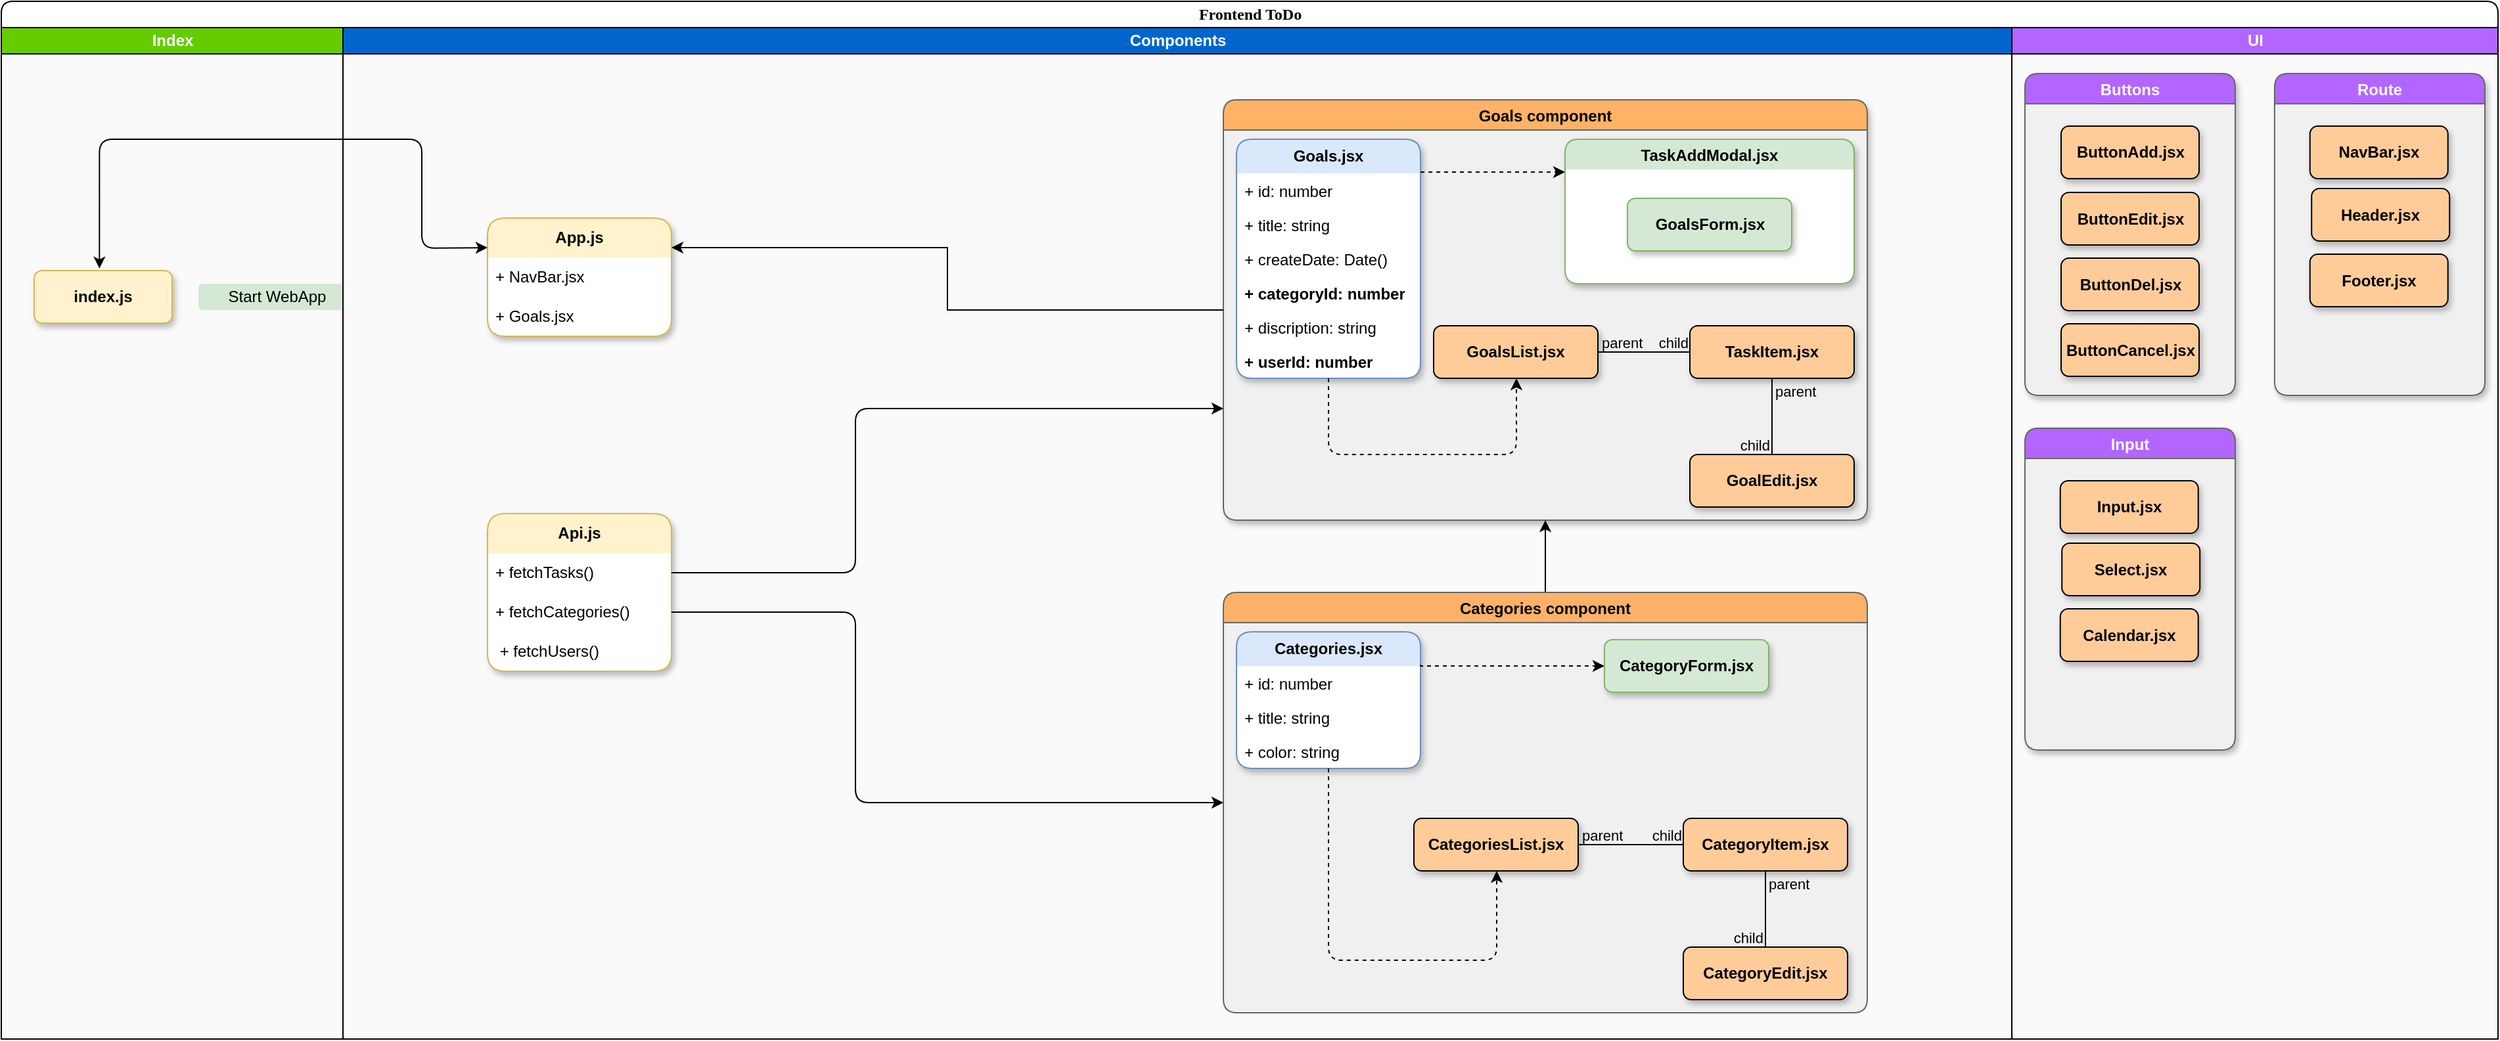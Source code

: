 <mxfile version="22.0.8" type="github">
  <diagram name="Frontend" id="0783ab3e-0a74-02c8-0abd-f7b4e66b4bec">
    <mxGraphModel dx="3217" dy="1240" grid="1" gridSize="10" guides="1" tooltips="1" connect="1" arrows="1" fold="1" page="1" pageScale="1" pageWidth="850" pageHeight="1100" background="none" math="0" shadow="0">
      <root>
        <mxCell id="0" />
        <mxCell id="1" parent="0" />
        <mxCell id="1c1d494c118603dd-1" value="&lt;font color=&quot;#000000&quot;&gt;Frontend ToDo&lt;/font&gt;" style="swimlane;html=1;childLayout=stackLayout;startSize=20;rounded=1;shadow=0;comic=0;labelBackgroundColor=none;strokeWidth=1;fontFamily=Verdana;fontSize=12;align=center;fontColor=#FFFFFF;movable=1;resizable=1;rotatable=1;deletable=1;editable=1;locked=0;connectable=1;" parent="1" vertex="1">
          <mxGeometry x="-770" y="155" width="1900" height="790" as="geometry" />
        </mxCell>
        <mxCell id="z9N5OU5wdCRcN4iYRzZx-178" style="edgeStyle=orthogonalEdgeStyle;rounded=0;orthogonalLoop=1;jettySize=auto;html=1;entryX=0;entryY=0.5;entryDx=0;entryDy=0;movable=1;resizable=1;rotatable=1;deletable=1;editable=1;locked=0;connectable=1;endArrow=none;endFill=0;" parent="1c1d494c118603dd-1" edge="1">
          <mxGeometry relative="1" as="geometry">
            <mxPoint x="130" y="225" as="sourcePoint" />
            <mxPoint x="310" y="225" as="targetPoint" />
          </mxGeometry>
        </mxCell>
        <mxCell id="1c1d494c118603dd-2" value="Index" style="swimlane;html=1;startSize=20;fillColor=#66CC00;fontColor=#FFFFFF;movable=1;resizable=1;rotatable=1;deletable=1;editable=1;locked=0;connectable=1;swimlaneFillColor=#FAFAFA;strokeColor=default;" parent="1c1d494c118603dd-1" vertex="1">
          <mxGeometry y="20" width="260" height="770" as="geometry" />
        </mxCell>
        <mxCell id="Hatcnh2Sir8SRmg99cJd-18" value="index.js" style="rounded=1;whiteSpace=wrap;html=1;fillColor=#fff2cc;strokeColor=#d6b656;fontStyle=1;movable=1;resizable=1;rotatable=1;deletable=1;editable=1;locked=0;connectable=1;shadow=1;startSize=20;swimlaneFillColor=#e8e8e8;" parent="1c1d494c118603dd-2" vertex="1">
          <mxGeometry x="25" y="185" width="105" height="40" as="geometry" />
        </mxCell>
        <mxCell id="z9N5OU5wdCRcN4iYRzZx-179" value="Start WebApp" style="text;html=1;strokeColor=none;fillColor=#d5e8d4;align=center;verticalAlign=middle;whiteSpace=wrap;rounded=1;movable=1;resizable=1;rotatable=1;deletable=1;editable=1;locked=0;connectable=1;" parent="1c1d494c118603dd-2" vertex="1">
          <mxGeometry x="150" y="195" width="120" height="20" as="geometry" />
        </mxCell>
        <mxCell id="z9N5OU5wdCRcN4iYRzZx-175" style="edgeStyle=orthogonalEdgeStyle;rounded=1;orthogonalLoop=1;jettySize=auto;html=1;entryX=0.473;entryY=-0.04;entryDx=0;entryDy=0;entryPerimeter=0;movable=1;resizable=1;rotatable=1;deletable=1;editable=1;locked=0;connectable=1;" parent="1c1d494c118603dd-1" edge="1">
          <mxGeometry relative="1" as="geometry">
            <mxPoint x="74.665" y="203.4" as="targetPoint" />
            <Array as="points">
              <mxPoint x="230" y="105" />
              <mxPoint x="75" y="105" />
            </Array>
            <mxPoint x="260" y="105" as="sourcePoint" />
          </mxGeometry>
        </mxCell>
        <mxCell id="1c1d494c118603dd-3" value="&lt;font&gt;Components&lt;/font&gt;" style="swimlane;html=1;startSize=20;overflow=visible;fillStyle=auto;separatorColor=#F5F5F5;gradientColor=none;swimlaneFillColor=#FAFAFA;fontColor=#FFFFFF;fillColor=#0066CC;rounded=0;movable=1;resizable=1;rotatable=1;deletable=1;editable=1;locked=0;connectable=1;strokeColor=default;" parent="1c1d494c118603dd-1" vertex="1">
          <mxGeometry x="260" y="20" width="1270" height="770" as="geometry">
            <mxRectangle x="260" y="20" width="40" height="970" as="alternateBounds" />
          </mxGeometry>
        </mxCell>
        <mxCell id="A1BnjpYrMNNQiAo5bSDg-52" value="Goals component" style="swimlane;rounded=1;fillColor=#FFB366;fontColor=#000000;strokeColor=#666666;fillStyle=solid;swimlaneFillColor=#F0F0F0;movable=1;resizable=1;rotatable=1;deletable=1;editable=1;locked=0;connectable=1;shadow=1;" parent="1c1d494c118603dd-3" vertex="1">
          <mxGeometry x="670" y="55" width="490" height="320" as="geometry">
            <mxRectangle x="640" y="580" width="160" height="30" as="alternateBounds" />
          </mxGeometry>
        </mxCell>
        <mxCell id="A1BnjpYrMNNQiAo5bSDg-56" value="GoalsList.jsx" style="rounded=1;whiteSpace=wrap;html=1;fillColor=#FFCC99;fontStyle=1;movable=1;resizable=1;rotatable=1;deletable=1;editable=1;locked=0;connectable=1;shadow=1;" parent="A1BnjpYrMNNQiAo5bSDg-52" vertex="1">
          <mxGeometry x="160" y="172" width="125" height="40" as="geometry" />
        </mxCell>
        <mxCell id="A1BnjpYrMNNQiAo5bSDg-57" value="TaskItem.jsx" style="rounded=1;whiteSpace=wrap;html=1;fillColor=#FFCC99;fontStyle=1;movable=1;resizable=1;rotatable=1;deletable=1;editable=1;locked=0;connectable=1;shadow=1;" parent="A1BnjpYrMNNQiAo5bSDg-52" vertex="1">
          <mxGeometry x="355" y="172" width="125" height="40" as="geometry" />
        </mxCell>
        <mxCell id="A1BnjpYrMNNQiAo5bSDg-64" value="Goals.jsx" style="swimlane;fontStyle=1;childLayout=stackLayout;horizontal=1;startSize=26;fillColor=#dae8fc;horizontalStack=0;resizeParent=1;resizeParentMax=0;resizeLast=0;collapsible=1;marginBottom=0;whiteSpace=wrap;html=1;strokeColor=#6c8ebf;rounded=1;swimlaneFillColor=default;aspect=fixed;labelBorderColor=none;swimlaneLine=0;shadow=1;glass=0;movable=1;resizable=1;rotatable=1;deletable=1;editable=1;locked=0;connectable=1;" parent="A1BnjpYrMNNQiAo5bSDg-52" vertex="1">
          <mxGeometry x="10" y="30" width="140" height="182" as="geometry">
            <mxRectangle x="33" y="40" width="105" height="30" as="alternateBounds" />
          </mxGeometry>
        </mxCell>
        <mxCell id="A1BnjpYrMNNQiAo5bSDg-65" value="+ id: number" style="text;strokeColor=none;fillColor=none;align=left;verticalAlign=top;spacingLeft=4;spacingRight=4;overflow=hidden;rotatable=1;points=[[0,0.5],[1,0.5]];portConstraint=eastwest;whiteSpace=wrap;html=1;movable=1;resizable=1;deletable=1;editable=1;locked=0;connectable=1;" parent="A1BnjpYrMNNQiAo5bSDg-64" vertex="1">
          <mxGeometry y="26" width="140" height="26" as="geometry" />
        </mxCell>
        <mxCell id="A1BnjpYrMNNQiAo5bSDg-93" style="edgeStyle=orthogonalEdgeStyle;rounded=0;orthogonalLoop=1;jettySize=auto;html=1;dashed=1;movable=1;resizable=1;rotatable=1;deletable=1;editable=1;locked=0;connectable=1;" parent="A1BnjpYrMNNQiAo5bSDg-64" edge="1">
          <mxGeometry relative="1" as="geometry">
            <mxPoint x="250" y="25" as="targetPoint" />
            <mxPoint x="140" y="25" as="sourcePoint" />
          </mxGeometry>
        </mxCell>
        <mxCell id="A1BnjpYrMNNQiAo5bSDg-66" value="+ title: string" style="text;strokeColor=none;fillColor=none;align=left;verticalAlign=top;spacingLeft=4;spacingRight=4;overflow=hidden;rotatable=1;points=[[0,0.5],[1,0.5]];portConstraint=eastwest;whiteSpace=wrap;html=1;movable=1;resizable=1;deletable=1;editable=1;locked=0;connectable=1;" parent="A1BnjpYrMNNQiAo5bSDg-64" vertex="1">
          <mxGeometry y="52" width="140" height="26" as="geometry" />
        </mxCell>
        <mxCell id="A1BnjpYrMNNQiAo5bSDg-67" value="+ createDate: Date()" style="text;strokeColor=none;fillColor=none;align=left;verticalAlign=top;spacingLeft=4;spacingRight=4;overflow=hidden;rotatable=1;points=[[0,0.5],[1,0.5]];portConstraint=eastwest;whiteSpace=wrap;html=1;movable=1;resizable=1;deletable=1;editable=1;locked=0;connectable=1;" parent="A1BnjpYrMNNQiAo5bSDg-64" vertex="1">
          <mxGeometry y="78" width="140" height="26" as="geometry" />
        </mxCell>
        <mxCell id="A1BnjpYrMNNQiAo5bSDg-68" value="+ categoryId: number" style="text;strokeColor=none;fillColor=none;align=left;verticalAlign=top;spacingLeft=4;spacingRight=4;overflow=hidden;rotatable=1;points=[[0,0.5],[1,0.5]];portConstraint=eastwest;whiteSpace=wrap;html=1;fontStyle=1;movable=1;resizable=1;deletable=1;editable=1;locked=0;connectable=1;" parent="A1BnjpYrMNNQiAo5bSDg-64" vertex="1">
          <mxGeometry y="104" width="140" height="26" as="geometry" />
        </mxCell>
        <mxCell id="A1BnjpYrMNNQiAo5bSDg-69" value="+ discription: string" style="text;strokeColor=none;fillColor=none;align=left;verticalAlign=top;spacingLeft=4;spacingRight=4;overflow=hidden;rotatable=1;points=[[0,0.5],[1,0.5]];portConstraint=eastwest;whiteSpace=wrap;html=1;movable=1;resizable=1;deletable=1;editable=1;locked=0;connectable=1;" parent="A1BnjpYrMNNQiAo5bSDg-64" vertex="1">
          <mxGeometry y="130" width="140" height="26" as="geometry" />
        </mxCell>
        <mxCell id="A1BnjpYrMNNQiAo5bSDg-71" value="+ userId: number" style="text;strokeColor=none;fillColor=none;align=left;verticalAlign=top;spacingLeft=4;spacingRight=4;overflow=hidden;rotatable=1;points=[[0,0.5],[1,0.5]];portConstraint=eastwest;whiteSpace=wrap;html=1;fontStyle=1;movable=1;resizable=1;deletable=1;editable=1;locked=0;connectable=1;" parent="A1BnjpYrMNNQiAo5bSDg-64" vertex="1">
          <mxGeometry y="156" width="140" height="26" as="geometry" />
        </mxCell>
        <mxCell id="A1BnjpYrMNNQiAo5bSDg-72" value="TaskAddModal.jsx" style="swimlane;fillColor=#d5e8d4;strokeColor=#82b366;rounded=1;swimlaneFillColor=default;shadow=1;swimlaneLine=0;movable=1;resizable=1;rotatable=1;deletable=1;editable=1;locked=0;connectable=1;" parent="A1BnjpYrMNNQiAo5bSDg-52" vertex="1">
          <mxGeometry x="260" y="30" width="220" height="110" as="geometry" />
        </mxCell>
        <mxCell id="A1BnjpYrMNNQiAo5bSDg-73" value="GoalsForm.jsx" style="rounded=1;whiteSpace=wrap;html=1;fillColor=#d5e8d4;strokeColor=#82b366;fontStyle=1;movable=1;resizable=1;rotatable=1;deletable=1;editable=1;locked=0;connectable=1;shadow=1;" parent="A1BnjpYrMNNQiAo5bSDg-72" vertex="1">
          <mxGeometry x="47.5" y="45" width="125" height="40" as="geometry" />
        </mxCell>
        <mxCell id="A1BnjpYrMNNQiAo5bSDg-97" value="GoalEdit.jsx" style="rounded=1;whiteSpace=wrap;html=1;fillColor=#FFCC99;fontStyle=1;movable=1;resizable=1;rotatable=1;deletable=1;editable=1;locked=0;connectable=1;shadow=1;" parent="A1BnjpYrMNNQiAo5bSDg-52" vertex="1">
          <mxGeometry x="355" y="270" width="125" height="40" as="geometry" />
        </mxCell>
        <mxCell id="A1BnjpYrMNNQiAo5bSDg-98" value="" style="endArrow=none;html=1;edgeStyle=orthogonalEdgeStyle;rounded=0;exitX=1;exitY=0.5;exitDx=0;exitDy=0;movable=1;resizable=1;rotatable=1;deletable=1;editable=1;locked=0;connectable=1;" parent="A1BnjpYrMNNQiAo5bSDg-52" source="A1BnjpYrMNNQiAo5bSDg-56" target="A1BnjpYrMNNQiAo5bSDg-57" edge="1">
          <mxGeometry relative="1" as="geometry">
            <mxPoint x="280" y="240" as="sourcePoint" />
            <mxPoint x="440" y="240" as="targetPoint" />
          </mxGeometry>
        </mxCell>
        <mxCell id="A1BnjpYrMNNQiAo5bSDg-99" value="parent" style="edgeLabel;resizable=1;html=1;align=left;verticalAlign=bottom;labelBackgroundColor=none;movable=1;rotatable=1;deletable=1;editable=1;locked=0;connectable=1;" parent="A1BnjpYrMNNQiAo5bSDg-98" connectable="0" vertex="1">
          <mxGeometry x="-1" relative="1" as="geometry">
            <mxPoint x="1" y="1" as="offset" />
          </mxGeometry>
        </mxCell>
        <mxCell id="A1BnjpYrMNNQiAo5bSDg-100" value="child" style="edgeLabel;resizable=1;html=1;align=right;verticalAlign=bottom;labelBackgroundColor=none;movable=1;rotatable=1;deletable=1;editable=1;locked=0;connectable=1;" parent="A1BnjpYrMNNQiAo5bSDg-98" connectable="0" vertex="1">
          <mxGeometry x="1" relative="1" as="geometry">
            <mxPoint x="-1" y="1" as="offset" />
          </mxGeometry>
        </mxCell>
        <mxCell id="A1BnjpYrMNNQiAo5bSDg-101" value="" style="endArrow=none;html=1;edgeStyle=orthogonalEdgeStyle;rounded=0;entryX=0.5;entryY=0;entryDx=0;entryDy=0;exitX=0.5;exitY=1;exitDx=0;exitDy=0;movable=1;resizable=1;rotatable=1;deletable=1;editable=1;locked=0;connectable=1;" parent="A1BnjpYrMNNQiAo5bSDg-52" source="A1BnjpYrMNNQiAo5bSDg-57" target="A1BnjpYrMNNQiAo5bSDg-97" edge="1">
          <mxGeometry relative="1" as="geometry">
            <mxPoint x="230" y="260" as="sourcePoint" />
            <mxPoint x="390" y="260" as="targetPoint" />
          </mxGeometry>
        </mxCell>
        <mxCell id="A1BnjpYrMNNQiAo5bSDg-102" value="parent" style="edgeLabel;resizable=1;html=1;align=left;verticalAlign=bottom;labelBackgroundColor=none;movable=1;rotatable=1;deletable=1;editable=1;locked=0;connectable=1;" parent="A1BnjpYrMNNQiAo5bSDg-101" connectable="0" vertex="1">
          <mxGeometry x="-1" relative="1" as="geometry">
            <mxPoint y="18" as="offset" />
          </mxGeometry>
        </mxCell>
        <mxCell id="A1BnjpYrMNNQiAo5bSDg-103" value="child" style="edgeLabel;resizable=1;html=1;align=right;verticalAlign=bottom;labelBackgroundColor=none;movable=1;rotatable=1;deletable=1;editable=1;locked=0;connectable=1;" parent="A1BnjpYrMNNQiAo5bSDg-101" connectable="0" vertex="1">
          <mxGeometry x="1" relative="1" as="geometry">
            <mxPoint x="-1" y="1" as="offset" />
          </mxGeometry>
        </mxCell>
        <mxCell id="z9N5OU5wdCRcN4iYRzZx-12" style="edgeStyle=orthogonalEdgeStyle;rounded=1;orthogonalLoop=1;jettySize=auto;html=1;dashed=1;exitX=0.5;exitY=1;exitDx=0;exitDy=0;entryX=0.5;entryY=1;entryDx=0;entryDy=0;movable=1;resizable=1;rotatable=1;deletable=1;editable=1;locked=0;connectable=1;" parent="A1BnjpYrMNNQiAo5bSDg-52" source="A1BnjpYrMNNQiAo5bSDg-64" target="A1BnjpYrMNNQiAo5bSDg-56" edge="1">
          <mxGeometry relative="1" as="geometry">
            <mxPoint x="240" y="250" as="targetPoint" />
            <mxPoint x="90" y="250" as="sourcePoint" />
            <Array as="points">
              <mxPoint x="80" y="270" />
              <mxPoint x="223" y="270" />
              <mxPoint x="223" y="212" />
            </Array>
          </mxGeometry>
        </mxCell>
        <mxCell id="z9N5OU5wdCRcN4iYRzZx-39" style="edgeStyle=orthogonalEdgeStyle;rounded=0;orthogonalLoop=1;jettySize=auto;html=1;entryX=0.5;entryY=1;entryDx=0;entryDy=0;movable=1;resizable=1;rotatable=1;deletable=1;editable=1;locked=0;connectable=1;" parent="1c1d494c118603dd-3" source="z9N5OU5wdCRcN4iYRzZx-14" target="A1BnjpYrMNNQiAo5bSDg-52" edge="1">
          <mxGeometry relative="1" as="geometry" />
        </mxCell>
        <mxCell id="z9N5OU5wdCRcN4iYRzZx-14" value="Categories component" style="swimlane;rounded=1;fillColor=#fbb268;fontColor=#000000;strokeColor=#666666;fillStyle=solid;swimlaneFillColor=#F0F0F0;movable=1;resizable=1;rotatable=1;deletable=1;editable=1;locked=0;connectable=1;" parent="1c1d494c118603dd-3" vertex="1">
          <mxGeometry x="670" y="430" width="490" height="320" as="geometry">
            <mxRectangle x="640" y="580" width="160" height="30" as="alternateBounds" />
          </mxGeometry>
        </mxCell>
        <mxCell id="z9N5OU5wdCRcN4iYRzZx-16" value="CategoriesList.jsx" style="rounded=1;whiteSpace=wrap;html=1;fillColor=#FFCC99;fontStyle=1;movable=1;resizable=1;rotatable=1;deletable=1;editable=1;locked=0;connectable=1;shadow=1;" parent="z9N5OU5wdCRcN4iYRzZx-14" vertex="1">
          <mxGeometry x="145" y="172" width="125" height="40" as="geometry" />
        </mxCell>
        <mxCell id="z9N5OU5wdCRcN4iYRzZx-17" value="CategoryItem.jsx" style="rounded=1;whiteSpace=wrap;html=1;fillColor=#FFCC99;fontStyle=1;movable=1;resizable=1;rotatable=1;deletable=1;editable=1;locked=0;connectable=1;shadow=1;" parent="z9N5OU5wdCRcN4iYRzZx-14" vertex="1">
          <mxGeometry x="350" y="172" width="125" height="40" as="geometry" />
        </mxCell>
        <mxCell id="z9N5OU5wdCRcN4iYRzZx-18" value="Categories.jsx" style="swimlane;fontStyle=1;childLayout=stackLayout;horizontal=1;startSize=26;fillColor=#dae8fc;horizontalStack=0;resizeParent=1;resizeParentMax=0;resizeLast=0;collapsible=1;marginBottom=0;whiteSpace=wrap;html=1;strokeColor=#6c8ebf;rounded=1;swimlaneFillColor=default;aspect=fixed;labelBorderColor=none;swimlaneLine=0;shadow=1;glass=0;movable=1;resizable=1;rotatable=1;deletable=1;editable=1;locked=0;connectable=1;" parent="z9N5OU5wdCRcN4iYRzZx-14" vertex="1">
          <mxGeometry x="10" y="30" width="140" height="104" as="geometry">
            <mxRectangle x="33" y="40" width="105" height="30" as="alternateBounds" />
          </mxGeometry>
        </mxCell>
        <mxCell id="z9N5OU5wdCRcN4iYRzZx-19" value="+ id: number" style="text;strokeColor=none;fillColor=none;align=left;verticalAlign=top;spacingLeft=4;spacingRight=4;overflow=hidden;rotatable=1;points=[[0,0.5],[1,0.5]];portConstraint=eastwest;whiteSpace=wrap;html=1;movable=1;resizable=1;deletable=1;editable=1;locked=0;connectable=1;" parent="z9N5OU5wdCRcN4iYRzZx-18" vertex="1">
          <mxGeometry y="26" width="140" height="26" as="geometry" />
        </mxCell>
        <mxCell id="z9N5OU5wdCRcN4iYRzZx-20" style="edgeStyle=orthogonalEdgeStyle;rounded=0;orthogonalLoop=1;jettySize=auto;html=1;dashed=1;movable=1;resizable=1;rotatable=1;deletable=1;editable=1;locked=0;connectable=1;" parent="z9N5OU5wdCRcN4iYRzZx-18" edge="1">
          <mxGeometry relative="1" as="geometry">
            <mxPoint x="280" y="26" as="targetPoint" />
            <mxPoint x="140" y="25" as="sourcePoint" />
            <Array as="points">
              <mxPoint x="140" y="26" />
            </Array>
          </mxGeometry>
        </mxCell>
        <mxCell id="z9N5OU5wdCRcN4iYRzZx-21" value="+ title: string" style="text;strokeColor=none;fillColor=none;align=left;verticalAlign=top;spacingLeft=4;spacingRight=4;overflow=hidden;rotatable=1;points=[[0,0.5],[1,0.5]];portConstraint=eastwest;whiteSpace=wrap;html=1;movable=1;resizable=1;deletable=1;editable=1;locked=0;connectable=1;" parent="z9N5OU5wdCRcN4iYRzZx-18" vertex="1">
          <mxGeometry y="52" width="140" height="26" as="geometry" />
        </mxCell>
        <mxCell id="z9N5OU5wdCRcN4iYRzZx-22" value="+ color: string" style="text;strokeColor=none;fillColor=none;align=left;verticalAlign=top;spacingLeft=4;spacingRight=4;overflow=hidden;rotatable=1;points=[[0,0.5],[1,0.5]];portConstraint=eastwest;whiteSpace=wrap;html=1;movable=1;resizable=1;deletable=1;editable=1;locked=0;connectable=1;" parent="z9N5OU5wdCRcN4iYRzZx-18" vertex="1">
          <mxGeometry y="78" width="140" height="26" as="geometry" />
        </mxCell>
        <mxCell id="z9N5OU5wdCRcN4iYRzZx-28" value="CategoryEdit.jsx" style="rounded=1;whiteSpace=wrap;html=1;fillColor=#FFCC99;fontStyle=1;movable=1;resizable=1;rotatable=1;deletable=1;editable=1;locked=0;connectable=1;shadow=1;" parent="z9N5OU5wdCRcN4iYRzZx-14" vertex="1">
          <mxGeometry x="350" y="270" width="125" height="40" as="geometry" />
        </mxCell>
        <mxCell id="z9N5OU5wdCRcN4iYRzZx-29" value="" style="endArrow=none;html=1;edgeStyle=orthogonalEdgeStyle;rounded=0;exitX=1;exitY=0.5;exitDx=0;exitDy=0;movable=1;resizable=1;rotatable=1;deletable=1;editable=1;locked=0;connectable=1;" parent="z9N5OU5wdCRcN4iYRzZx-14" source="z9N5OU5wdCRcN4iYRzZx-16" target="z9N5OU5wdCRcN4iYRzZx-17" edge="1">
          <mxGeometry relative="1" as="geometry">
            <mxPoint x="280" y="240" as="sourcePoint" />
            <mxPoint x="440" y="240" as="targetPoint" />
          </mxGeometry>
        </mxCell>
        <mxCell id="z9N5OU5wdCRcN4iYRzZx-30" value="parent" style="edgeLabel;resizable=1;html=1;align=left;verticalAlign=bottom;labelBackgroundColor=none;movable=1;rotatable=1;deletable=1;editable=1;locked=0;connectable=1;" parent="z9N5OU5wdCRcN4iYRzZx-29" connectable="0" vertex="1">
          <mxGeometry x="-1" relative="1" as="geometry">
            <mxPoint x="1" y="1" as="offset" />
          </mxGeometry>
        </mxCell>
        <mxCell id="z9N5OU5wdCRcN4iYRzZx-31" value="child" style="edgeLabel;resizable=1;html=1;align=right;verticalAlign=bottom;labelBackgroundColor=none;movable=1;rotatable=1;deletable=1;editable=1;locked=0;connectable=1;" parent="z9N5OU5wdCRcN4iYRzZx-29" connectable="0" vertex="1">
          <mxGeometry x="1" relative="1" as="geometry">
            <mxPoint x="-1" y="1" as="offset" />
          </mxGeometry>
        </mxCell>
        <mxCell id="z9N5OU5wdCRcN4iYRzZx-32" value="" style="endArrow=none;html=1;edgeStyle=orthogonalEdgeStyle;rounded=0;entryX=0.5;entryY=0;entryDx=0;entryDy=0;exitX=0.5;exitY=1;exitDx=0;exitDy=0;movable=1;resizable=1;rotatable=1;deletable=1;editable=1;locked=0;connectable=1;" parent="z9N5OU5wdCRcN4iYRzZx-14" source="z9N5OU5wdCRcN4iYRzZx-17" target="z9N5OU5wdCRcN4iYRzZx-28" edge="1">
          <mxGeometry relative="1" as="geometry">
            <mxPoint x="230" y="260" as="sourcePoint" />
            <mxPoint x="390" y="260" as="targetPoint" />
          </mxGeometry>
        </mxCell>
        <mxCell id="z9N5OU5wdCRcN4iYRzZx-33" value="parent" style="edgeLabel;resizable=1;html=1;align=left;verticalAlign=bottom;labelBackgroundColor=none;movable=1;rotatable=1;deletable=1;editable=1;locked=0;connectable=1;" parent="z9N5OU5wdCRcN4iYRzZx-32" connectable="0" vertex="1">
          <mxGeometry x="-1" relative="1" as="geometry">
            <mxPoint y="18" as="offset" />
          </mxGeometry>
        </mxCell>
        <mxCell id="z9N5OU5wdCRcN4iYRzZx-34" value="child" style="edgeLabel;resizable=1;html=1;align=right;verticalAlign=bottom;labelBackgroundColor=none;movable=1;rotatable=1;deletable=1;editable=1;locked=0;connectable=1;" parent="z9N5OU5wdCRcN4iYRzZx-32" connectable="0" vertex="1">
          <mxGeometry x="1" relative="1" as="geometry">
            <mxPoint x="-1" y="1" as="offset" />
          </mxGeometry>
        </mxCell>
        <mxCell id="z9N5OU5wdCRcN4iYRzZx-35" style="edgeStyle=orthogonalEdgeStyle;rounded=1;orthogonalLoop=1;jettySize=auto;html=1;dashed=1;exitX=0.5;exitY=1;exitDx=0;exitDy=0;entryX=0.5;entryY=1;entryDx=0;entryDy=0;movable=1;resizable=1;rotatable=1;deletable=1;editable=1;locked=0;connectable=1;" parent="z9N5OU5wdCRcN4iYRzZx-14" source="z9N5OU5wdCRcN4iYRzZx-18" target="z9N5OU5wdCRcN4iYRzZx-16" edge="1">
          <mxGeometry relative="1" as="geometry">
            <mxPoint x="240" y="250" as="targetPoint" />
            <mxPoint x="90" y="250" as="sourcePoint" />
            <Array as="points">
              <mxPoint x="80" y="280" />
              <mxPoint x="208" y="280" />
              <mxPoint x="208" y="212" />
            </Array>
          </mxGeometry>
        </mxCell>
        <mxCell id="z9N5OU5wdCRcN4iYRzZx-27" value="CategoryForm.jsx" style="rounded=1;whiteSpace=wrap;html=1;fillColor=#d5e8d4;strokeColor=#82b366;fontStyle=1;movable=1;resizable=1;rotatable=1;deletable=1;editable=1;locked=0;connectable=1;shadow=1;" parent="z9N5OU5wdCRcN4iYRzZx-14" vertex="1">
          <mxGeometry x="290" y="36" width="125" height="40" as="geometry" />
        </mxCell>
        <mxCell id="z9N5OU5wdCRcN4iYRzZx-182" value="Api.js" style="swimlane;fontStyle=1;childLayout=stackLayout;horizontal=1;startSize=30;horizontalStack=0;resizeParent=1;resizeParentMax=0;resizeLast=0;collapsible=1;marginBottom=0;whiteSpace=wrap;html=1;rounded=1;fillColor=#fff2cc;strokeColor=#d6b656;swimlaneLine=0;shadow=1;fillStyle=auto;swimlaneFillColor=default;movable=1;resizable=1;rotatable=1;deletable=1;editable=1;locked=0;connectable=1;" parent="1c1d494c118603dd-3" vertex="1">
          <mxGeometry x="110" y="370" width="140" height="120" as="geometry" />
        </mxCell>
        <mxCell id="z9N5OU5wdCRcN4iYRzZx-183" value="+ fetchTasks()" style="text;strokeColor=none;fillColor=none;align=left;verticalAlign=middle;spacingLeft=4;spacingRight=4;overflow=hidden;points=[[0,0.5],[1,0.5]];portConstraint=eastwest;rotatable=1;whiteSpace=wrap;html=1;movable=1;resizable=1;deletable=1;editable=1;locked=0;connectable=1;dashed=1;dashPattern=1 1;perimeterSpacing=0;strokeWidth=1;" parent="z9N5OU5wdCRcN4iYRzZx-182" vertex="1">
          <mxGeometry y="30" width="140" height="30" as="geometry" />
        </mxCell>
        <mxCell id="z9N5OU5wdCRcN4iYRzZx-184" value="+ fetchCategories()" style="text;strokeColor=none;fillColor=none;align=left;verticalAlign=middle;spacingLeft=4;spacingRight=4;overflow=hidden;points=[[0,0.5],[1,0.5]];portConstraint=eastwest;rotatable=1;whiteSpace=wrap;html=1;movable=1;resizable=1;deletable=1;editable=1;locked=0;connectable=1;" parent="z9N5OU5wdCRcN4iYRzZx-182" vertex="1">
          <mxGeometry y="60" width="140" height="30" as="geometry" />
        </mxCell>
        <mxCell id="z9N5OU5wdCRcN4iYRzZx-185" value="&amp;nbsp;+ fetchUsers()" style="text;strokeColor=none;fillColor=none;align=left;verticalAlign=middle;spacingLeft=4;spacingRight=4;overflow=hidden;points=[[0,0.5],[1,0.5]];portConstraint=eastwest;rotatable=1;whiteSpace=wrap;html=1;movable=1;resizable=1;deletable=1;editable=1;locked=0;connectable=1;" parent="z9N5OU5wdCRcN4iYRzZx-182" vertex="1">
          <mxGeometry y="90" width="140" height="30" as="geometry" />
        </mxCell>
        <mxCell id="z9N5OU5wdCRcN4iYRzZx-186" style="edgeStyle=orthogonalEdgeStyle;rounded=1;orthogonalLoop=1;jettySize=auto;html=1;movable=1;resizable=1;rotatable=1;deletable=1;editable=1;locked=0;connectable=1;" parent="1c1d494c118603dd-3" source="z9N5OU5wdCRcN4iYRzZx-183" edge="1">
          <mxGeometry relative="1" as="geometry">
            <Array as="points">
              <mxPoint x="390" y="415" />
              <mxPoint x="390" y="290" />
              <mxPoint x="660" y="290" />
            </Array>
            <mxPoint x="670" y="290" as="targetPoint" />
          </mxGeometry>
        </mxCell>
        <mxCell id="z9N5OU5wdCRcN4iYRzZx-187" style="edgeStyle=orthogonalEdgeStyle;rounded=1;orthogonalLoop=1;jettySize=auto;html=1;entryX=0;entryY=0.5;entryDx=0;entryDy=0;movable=1;resizable=1;rotatable=1;deletable=1;editable=1;locked=0;connectable=1;" parent="1c1d494c118603dd-3" source="z9N5OU5wdCRcN4iYRzZx-184" target="z9N5OU5wdCRcN4iYRzZx-14" edge="1">
          <mxGeometry relative="1" as="geometry">
            <Array as="points">
              <mxPoint x="390" y="445" />
              <mxPoint x="390" y="590" />
            </Array>
          </mxGeometry>
        </mxCell>
        <mxCell id="z9N5OU5wdCRcN4iYRzZx-63" value="App.js" style="swimlane;fontStyle=1;childLayout=stackLayout;horizontal=1;startSize=30;horizontalStack=0;resizeParent=1;resizeParentMax=0;resizeLast=0;collapsible=1;marginBottom=0;whiteSpace=wrap;html=1;rounded=1;fillColor=#fff2cc;strokeColor=#d6b656;swimlaneLine=0;shadow=1;fillStyle=auto;swimlaneFillColor=default;movable=1;resizable=1;rotatable=1;deletable=1;editable=1;locked=0;connectable=1;" parent="1c1d494c118603dd-3" vertex="1">
          <mxGeometry x="110" y="145" width="140" height="90" as="geometry" />
        </mxCell>
        <mxCell id="z9N5OU5wdCRcN4iYRzZx-65" value="+ NavBar.jsx" style="text;strokeColor=none;fillColor=none;align=left;verticalAlign=middle;spacingLeft=4;spacingRight=4;overflow=hidden;points=[[0,0.5],[1,0.5]];portConstraint=eastwest;rotatable=1;whiteSpace=wrap;html=1;movable=1;resizable=1;deletable=1;editable=1;locked=0;connectable=1;" parent="z9N5OU5wdCRcN4iYRzZx-63" vertex="1">
          <mxGeometry y="30" width="140" height="30" as="geometry" />
        </mxCell>
        <mxCell id="z9N5OU5wdCRcN4iYRzZx-66" value="+ Goals.jsx" style="text;strokeColor=none;fillColor=none;align=left;verticalAlign=middle;spacingLeft=4;spacingRight=4;overflow=hidden;points=[[0,0.5],[1,0.5]];portConstraint=eastwest;rotatable=1;whiteSpace=wrap;html=1;movable=1;resizable=1;deletable=1;editable=1;locked=0;connectable=1;" parent="z9N5OU5wdCRcN4iYRzZx-63" vertex="1">
          <mxGeometry y="60" width="140" height="30" as="geometry" />
        </mxCell>
        <mxCell id="z9N5OU5wdCRcN4iYRzZx-180" style="edgeStyle=orthogonalEdgeStyle;rounded=0;orthogonalLoop=1;jettySize=auto;html=1;entryX=1;entryY=0.25;entryDx=0;entryDy=0;movable=1;resizable=1;rotatable=1;deletable=1;editable=1;locked=0;connectable=1;" parent="1c1d494c118603dd-3" source="A1BnjpYrMNNQiAo5bSDg-52" target="z9N5OU5wdCRcN4iYRzZx-63" edge="1">
          <mxGeometry relative="1" as="geometry" />
        </mxCell>
        <mxCell id="JMq8JvbLwH_0s2N4-BDd-1" value="" style="endArrow=classic;html=1;rounded=0;" edge="1" parent="1c1d494c118603dd-3">
          <mxGeometry width="50" height="50" relative="1" as="geometry">
            <mxPoint x="110" y="70" as="sourcePoint" />
            <mxPoint x="110" y="70" as="targetPoint" />
          </mxGeometry>
        </mxCell>
        <mxCell id="JMq8JvbLwH_0s2N4-BDd-2" value="" style="endArrow=classic;html=1;rounded=1;entryX=0;entryY=0.25;entryDx=0;entryDy=0;" edge="1" parent="1c1d494c118603dd-3" target="z9N5OU5wdCRcN4iYRzZx-63">
          <mxGeometry width="50" height="50" relative="1" as="geometry">
            <mxPoint y="85" as="sourcePoint" />
            <mxPoint x="60" y="195" as="targetPoint" />
            <Array as="points">
              <mxPoint x="60" y="85" />
              <mxPoint x="60" y="168" />
            </Array>
          </mxGeometry>
        </mxCell>
        <mxCell id="1c1d494c118603dd-4" value="UI" style="swimlane;html=1;startSize=20;fillColor=#B266FF;strokeColor=default;fontColor=#FFFFFF;noLabel=0;portConstraintRotation=0;portConstraint=none;pointerEvents=1;editable=1;movable=1;resizable=1;rotatable=1;deletable=1;locked=0;connectable=1;metaEdit=0;fixDash=0;snapToPoint=0;swimlaneFillColor=#FAFAFA;" parent="1c1d494c118603dd-1" vertex="1">
          <mxGeometry x="1530" y="20" width="370" height="770" as="geometry" />
        </mxCell>
        <mxCell id="RE2il96SrTJcNDjbhel6-17" value="Buttons" style="swimlane;fillColor=#b266ff;strokeColor=#666666;fontColor=#FFFFFF;rounded=1;fillStyle=solid;swimlaneFillColor=#F0F0F0;shadow=1;" parent="1c1d494c118603dd-4" vertex="1">
          <mxGeometry x="10" y="35" width="160" height="245" as="geometry" />
        </mxCell>
        <mxCell id="RE2il96SrTJcNDjbhel6-1" value="ButtonAdd.jsx" style="rounded=1;whiteSpace=wrap;html=1;fillColor=#FFCC99;strokeColor=default;fontColor=default;fontStyle=1;movable=1;resizable=1;rotatable=1;deletable=1;editable=1;locked=0;connectable=1;shadow=1;" parent="RE2il96SrTJcNDjbhel6-17" vertex="1">
          <mxGeometry x="27.5" y="40" width="105" height="40" as="geometry" />
        </mxCell>
        <mxCell id="RE2il96SrTJcNDjbhel6-7" value="ButtonEdit.jsx" style="rounded=1;whiteSpace=wrap;html=1;fillColor=#FFCC99;strokeColor=default;fontColor=default;fontStyle=1;movable=1;resizable=1;rotatable=1;deletable=1;editable=1;locked=0;connectable=1;shadow=1;" parent="RE2il96SrTJcNDjbhel6-17" vertex="1">
          <mxGeometry x="27.5" y="90.5" width="105" height="40" as="geometry" />
        </mxCell>
        <mxCell id="RE2il96SrTJcNDjbhel6-8" value="ButtonDel.jsx" style="rounded=1;whiteSpace=wrap;html=1;fillColor=#FFCC99;strokeColor=default;fontColor=default;fontStyle=1;movable=1;resizable=1;rotatable=1;deletable=1;editable=1;locked=0;connectable=1;shadow=1;" parent="RE2il96SrTJcNDjbhel6-17" vertex="1">
          <mxGeometry x="27.5" y="140.5" width="105" height="40" as="geometry" />
        </mxCell>
        <mxCell id="RE2il96SrTJcNDjbhel6-16" value="ButtonCancel.jsx" style="rounded=1;whiteSpace=wrap;html=1;fillColor=#FFCC99;strokeColor=default;fontColor=default;fontStyle=1;movable=1;resizable=1;rotatable=1;deletable=1;editable=1;locked=0;connectable=1;shadow=1;" parent="RE2il96SrTJcNDjbhel6-17" vertex="1">
          <mxGeometry x="27.5" y="190.5" width="105" height="40" as="geometry" />
        </mxCell>
        <mxCell id="RE2il96SrTJcNDjbhel6-18" value="Route" style="swimlane;fillColor=#b266ff;strokeColor=#666666;fontColor=#FFFFFF;rounded=1;fillStyle=solid;swimlaneFillColor=#F0F0F0;shadow=1;" parent="1c1d494c118603dd-4" vertex="1">
          <mxGeometry x="200" y="35" width="160" height="245" as="geometry" />
        </mxCell>
        <mxCell id="Hatcnh2Sir8SRmg99cJd-6" value="NavBar.jsx" style="rounded=1;whiteSpace=wrap;html=1;fillColor=#FFCC99;strokeColor=default;fontColor=default;fontStyle=1;movable=1;resizable=1;rotatable=1;deletable=1;editable=1;locked=0;connectable=1;shadow=1;" parent="RE2il96SrTJcNDjbhel6-18" vertex="1">
          <mxGeometry x="26.87" y="40" width="105" height="40" as="geometry" />
        </mxCell>
        <mxCell id="Hatcnh2Sir8SRmg99cJd-7" value="Header.jsx" style="rounded=1;whiteSpace=wrap;html=1;fillColor=#FFCC99;strokeColor=default;fontColor=default;fontStyle=1;movable=1;resizable=1;rotatable=1;deletable=1;editable=1;locked=0;connectable=1;shadow=1;" parent="RE2il96SrTJcNDjbhel6-18" vertex="1">
          <mxGeometry x="28.12" y="87.5" width="105" height="40" as="geometry" />
        </mxCell>
        <mxCell id="z9N5OU5wdCRcN4iYRzZx-38" value="Footer.jsx" style="rounded=1;whiteSpace=wrap;html=1;fillColor=#FFCC99;strokeColor=default;fontColor=default;fontStyle=1;movable=1;resizable=1;rotatable=1;deletable=1;editable=1;locked=0;connectable=1;shadow=1;" parent="RE2il96SrTJcNDjbhel6-18" vertex="1">
          <mxGeometry x="26.87" y="137.5" width="105" height="40" as="geometry" />
        </mxCell>
        <mxCell id="RE2il96SrTJcNDjbhel6-32" value="Input" style="swimlane;fillColor=#b266ff;strokeColor=#666666;fontColor=#FFFFFF;rounded=1;fillStyle=solid;swimlaneFillColor=#F0F0F0;shadow=1;startSize=23;" parent="1c1d494c118603dd-4" vertex="1">
          <mxGeometry x="10" y="305" width="160" height="245" as="geometry" />
        </mxCell>
        <mxCell id="RE2il96SrTJcNDjbhel6-33" value="Input.jsx" style="rounded=1;whiteSpace=wrap;html=1;fillColor=#FFCC99;strokeColor=default;fontColor=default;fontStyle=1;movable=1;resizable=1;rotatable=1;deletable=1;editable=1;locked=0;connectable=1;shadow=1;" parent="RE2il96SrTJcNDjbhel6-32" vertex="1">
          <mxGeometry x="26.87" y="40" width="105" height="40" as="geometry" />
        </mxCell>
        <mxCell id="RE2il96SrTJcNDjbhel6-34" value="Select.jsx" style="rounded=1;whiteSpace=wrap;html=1;fillColor=#FFCC99;strokeColor=default;fontColor=default;fontStyle=1;movable=1;resizable=1;rotatable=1;deletable=1;editable=1;locked=0;connectable=1;shadow=1;" parent="RE2il96SrTJcNDjbhel6-32" vertex="1">
          <mxGeometry x="28.12" y="87.5" width="105" height="40" as="geometry" />
        </mxCell>
        <mxCell id="RE2il96SrTJcNDjbhel6-35" value="Calendar.jsx" style="rounded=1;whiteSpace=wrap;html=1;fillColor=#FFCC99;strokeColor=default;fontColor=default;fontStyle=1;movable=1;resizable=1;rotatable=1;deletable=1;editable=1;locked=0;connectable=1;shadow=1;" parent="RE2il96SrTJcNDjbhel6-32" vertex="1">
          <mxGeometry x="26.87" y="137.5" width="105" height="40" as="geometry" />
        </mxCell>
      </root>
    </mxGraphModel>
  </diagram>
</mxfile>
